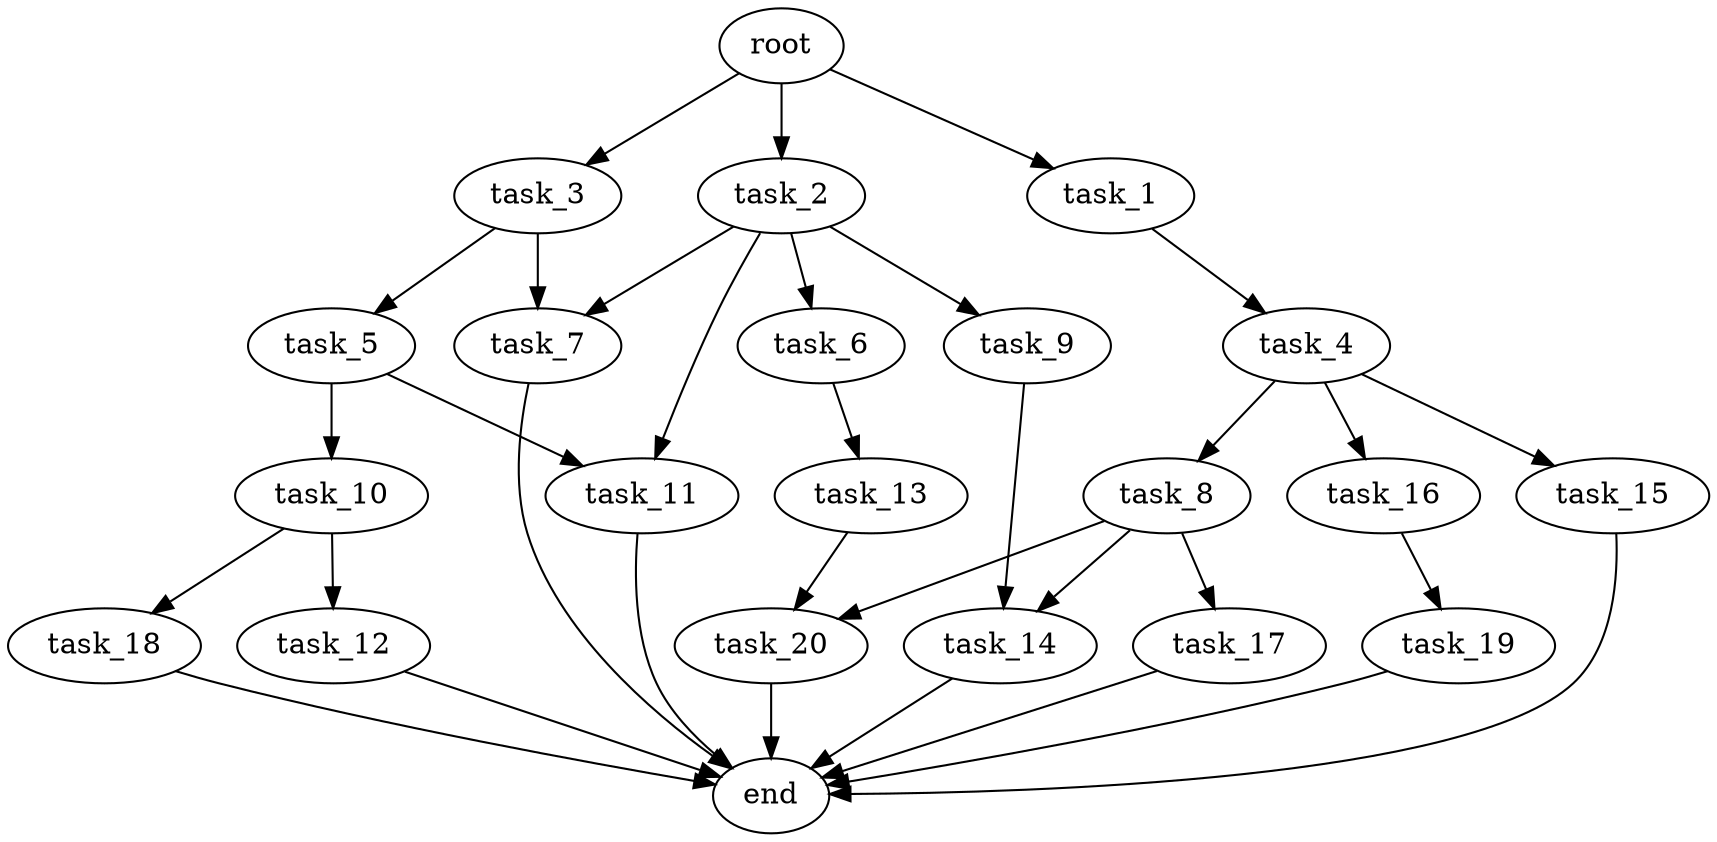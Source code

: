 digraph G {
  root [size="0.000000e+00"];
  task_1 [size="7.974109e+09"];
  task_2 [size="3.548692e+09"];
  task_3 [size="8.392383e+09"];
  task_4 [size="8.452364e+09"];
  task_5 [size="1.761828e+09"];
  task_6 [size="5.925603e+09"];
  task_7 [size="8.062296e+09"];
  task_8 [size="6.976568e+09"];
  task_9 [size="9.139886e+09"];
  task_10 [size="2.830375e+08"];
  task_11 [size="7.005907e+09"];
  task_12 [size="9.475640e+09"];
  task_13 [size="5.636501e+09"];
  task_14 [size="5.631526e+09"];
  task_15 [size="1.883148e+09"];
  task_16 [size="9.880074e+09"];
  task_17 [size="8.816382e+09"];
  task_18 [size="4.922775e+09"];
  task_19 [size="3.091222e+09"];
  task_20 [size="4.904874e+09"];
  end [size="0.000000e+00"];

  root -> task_1 [size="1.000000e-12"];
  root -> task_2 [size="1.000000e-12"];
  root -> task_3 [size="1.000000e-12"];
  task_1 -> task_4 [size="8.452364e+08"];
  task_2 -> task_6 [size="5.925603e+08"];
  task_2 -> task_7 [size="4.031148e+08"];
  task_2 -> task_9 [size="9.139886e+08"];
  task_2 -> task_11 [size="3.502954e+08"];
  task_3 -> task_5 [size="1.761828e+08"];
  task_3 -> task_7 [size="4.031148e+08"];
  task_4 -> task_8 [size="6.976568e+08"];
  task_4 -> task_15 [size="1.883148e+08"];
  task_4 -> task_16 [size="9.880074e+08"];
  task_5 -> task_10 [size="2.830375e+07"];
  task_5 -> task_11 [size="3.502954e+08"];
  task_6 -> task_13 [size="5.636501e+08"];
  task_7 -> end [size="1.000000e-12"];
  task_8 -> task_14 [size="2.815763e+08"];
  task_8 -> task_17 [size="8.816382e+08"];
  task_8 -> task_20 [size="2.452437e+08"];
  task_9 -> task_14 [size="2.815763e+08"];
  task_10 -> task_12 [size="9.475640e+08"];
  task_10 -> task_18 [size="4.922775e+08"];
  task_11 -> end [size="1.000000e-12"];
  task_12 -> end [size="1.000000e-12"];
  task_13 -> task_20 [size="2.452437e+08"];
  task_14 -> end [size="1.000000e-12"];
  task_15 -> end [size="1.000000e-12"];
  task_16 -> task_19 [size="3.091222e+08"];
  task_17 -> end [size="1.000000e-12"];
  task_18 -> end [size="1.000000e-12"];
  task_19 -> end [size="1.000000e-12"];
  task_20 -> end [size="1.000000e-12"];
}
